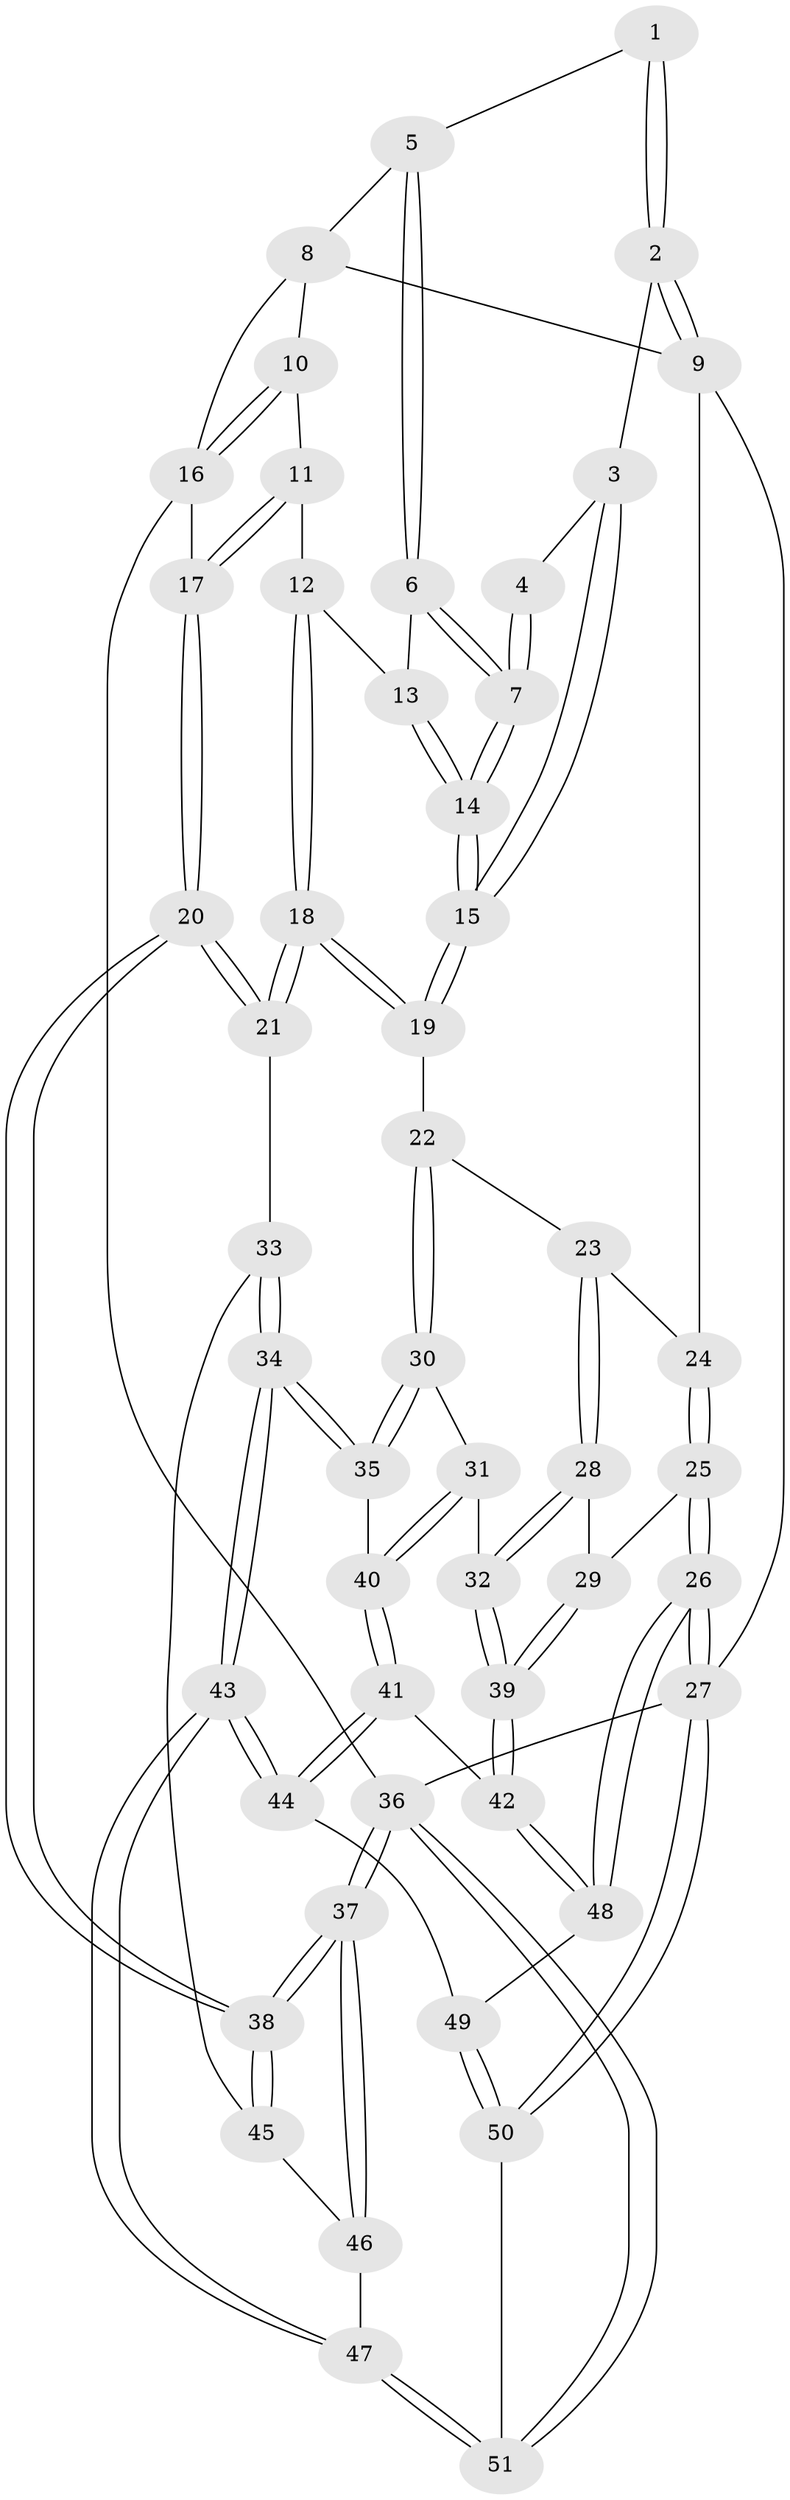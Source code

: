 // Generated by graph-tools (version 1.1) at 2025/17/03/09/25 04:17:10]
// undirected, 51 vertices, 124 edges
graph export_dot {
graph [start="1"]
  node [color=gray90,style=filled];
  1 [pos="+0.583112128785324+0"];
  2 [pos="+0+0"];
  3 [pos="+0.4512927819044888+0.1378224644408023"];
  4 [pos="+0.49613973129263517+0.10056179601681937"];
  5 [pos="+0.6967208465720379+0"];
  6 [pos="+0.6877429692632128+0"];
  7 [pos="+0.6093912353764477+0.16588675801949146"];
  8 [pos="+0.7016550856643488+0"];
  9 [pos="+0+0"];
  10 [pos="+0.9263304781127009+0.11082788433292687"];
  11 [pos="+0.8656152819631607+0.2210131685206762"];
  12 [pos="+0.8316369627682604+0.22896836931433054"];
  13 [pos="+0.7940005148356957+0.1855933666120689"];
  14 [pos="+0.5974469922537909+0.21396490192033266"];
  15 [pos="+0.5459109591601558+0.3357784130300899"];
  16 [pos="+1+0.07552945872937902"];
  17 [pos="+1+0.40455791840330824"];
  18 [pos="+0.6458867444954152+0.4968437000169964"];
  19 [pos="+0.5374636405955114+0.4017056224686574"];
  20 [pos="+1+0.5369431754647629"];
  21 [pos="+0.6479793814888732+0.5005808002317257"];
  22 [pos="+0.3849956945865703+0.39179931034537446"];
  23 [pos="+0.16580508525237597+0.2961579294127806"];
  24 [pos="+0+0.06803560553748984"];
  25 [pos="+0+0.6154741461302125"];
  26 [pos="+0+1"];
  27 [pos="+0+1"];
  28 [pos="+0.1603278325174486+0.5707105437204748"];
  29 [pos="+0.095920865041268+0.6179754258222223"];
  30 [pos="+0.30124859855522756+0.5995843630238833"];
  31 [pos="+0.2796461384599493+0.6252051665657281"];
  32 [pos="+0.2339348572750673+0.6342316895488198"];
  33 [pos="+0.6363013951790446+0.5558325207553874"];
  34 [pos="+0.5661522933075215+0.6854729099867002"];
  35 [pos="+0.4488680717827184+0.6702346610932784"];
  36 [pos="+1+1"];
  37 [pos="+1+0.9918827498233894"];
  38 [pos="+1+0.8617130379400632"];
  39 [pos="+0.1657267037345486+0.777776336651593"];
  40 [pos="+0.31790253385957407+0.6869526164842191"];
  41 [pos="+0.31536804995560086+0.7389426474234905"];
  42 [pos="+0.1649053850391535+0.7850532101121473"];
  43 [pos="+0.5161276354078388+0.8874259337697338"];
  44 [pos="+0.47571733477682887+0.8732180296611889"];
  45 [pos="+0.7987391629875645+0.7639620992154948"];
  46 [pos="+0.7516273682292802+0.888671238317546"];
  47 [pos="+0.5407869704809725+0.9735678645093266"];
  48 [pos="+0.14301751102761198+0.8292204496639156"];
  49 [pos="+0.20895251271768608+0.8552882836809191"];
  50 [pos="+0.39190083184765634+1"];
  51 [pos="+0.5303783452764494+1"];
  1 -- 2;
  1 -- 2;
  1 -- 5;
  2 -- 3;
  2 -- 9;
  2 -- 9;
  3 -- 4;
  3 -- 15;
  3 -- 15;
  4 -- 7;
  4 -- 7;
  5 -- 6;
  5 -- 6;
  5 -- 8;
  6 -- 7;
  6 -- 7;
  6 -- 13;
  7 -- 14;
  7 -- 14;
  8 -- 9;
  8 -- 10;
  8 -- 16;
  9 -- 24;
  9 -- 27;
  10 -- 11;
  10 -- 16;
  10 -- 16;
  11 -- 12;
  11 -- 17;
  11 -- 17;
  12 -- 13;
  12 -- 18;
  12 -- 18;
  13 -- 14;
  13 -- 14;
  14 -- 15;
  14 -- 15;
  15 -- 19;
  15 -- 19;
  16 -- 17;
  16 -- 36;
  17 -- 20;
  17 -- 20;
  18 -- 19;
  18 -- 19;
  18 -- 21;
  18 -- 21;
  19 -- 22;
  20 -- 21;
  20 -- 21;
  20 -- 38;
  20 -- 38;
  21 -- 33;
  22 -- 23;
  22 -- 30;
  22 -- 30;
  23 -- 24;
  23 -- 28;
  23 -- 28;
  24 -- 25;
  24 -- 25;
  25 -- 26;
  25 -- 26;
  25 -- 29;
  26 -- 27;
  26 -- 27;
  26 -- 48;
  26 -- 48;
  27 -- 50;
  27 -- 50;
  27 -- 36;
  28 -- 29;
  28 -- 32;
  28 -- 32;
  29 -- 39;
  29 -- 39;
  30 -- 31;
  30 -- 35;
  30 -- 35;
  31 -- 32;
  31 -- 40;
  31 -- 40;
  32 -- 39;
  32 -- 39;
  33 -- 34;
  33 -- 34;
  33 -- 45;
  34 -- 35;
  34 -- 35;
  34 -- 43;
  34 -- 43;
  35 -- 40;
  36 -- 37;
  36 -- 37;
  36 -- 51;
  36 -- 51;
  37 -- 38;
  37 -- 38;
  37 -- 46;
  37 -- 46;
  38 -- 45;
  38 -- 45;
  39 -- 42;
  39 -- 42;
  40 -- 41;
  40 -- 41;
  41 -- 42;
  41 -- 44;
  41 -- 44;
  42 -- 48;
  42 -- 48;
  43 -- 44;
  43 -- 44;
  43 -- 47;
  43 -- 47;
  44 -- 49;
  45 -- 46;
  46 -- 47;
  47 -- 51;
  47 -- 51;
  48 -- 49;
  49 -- 50;
  49 -- 50;
  50 -- 51;
}

